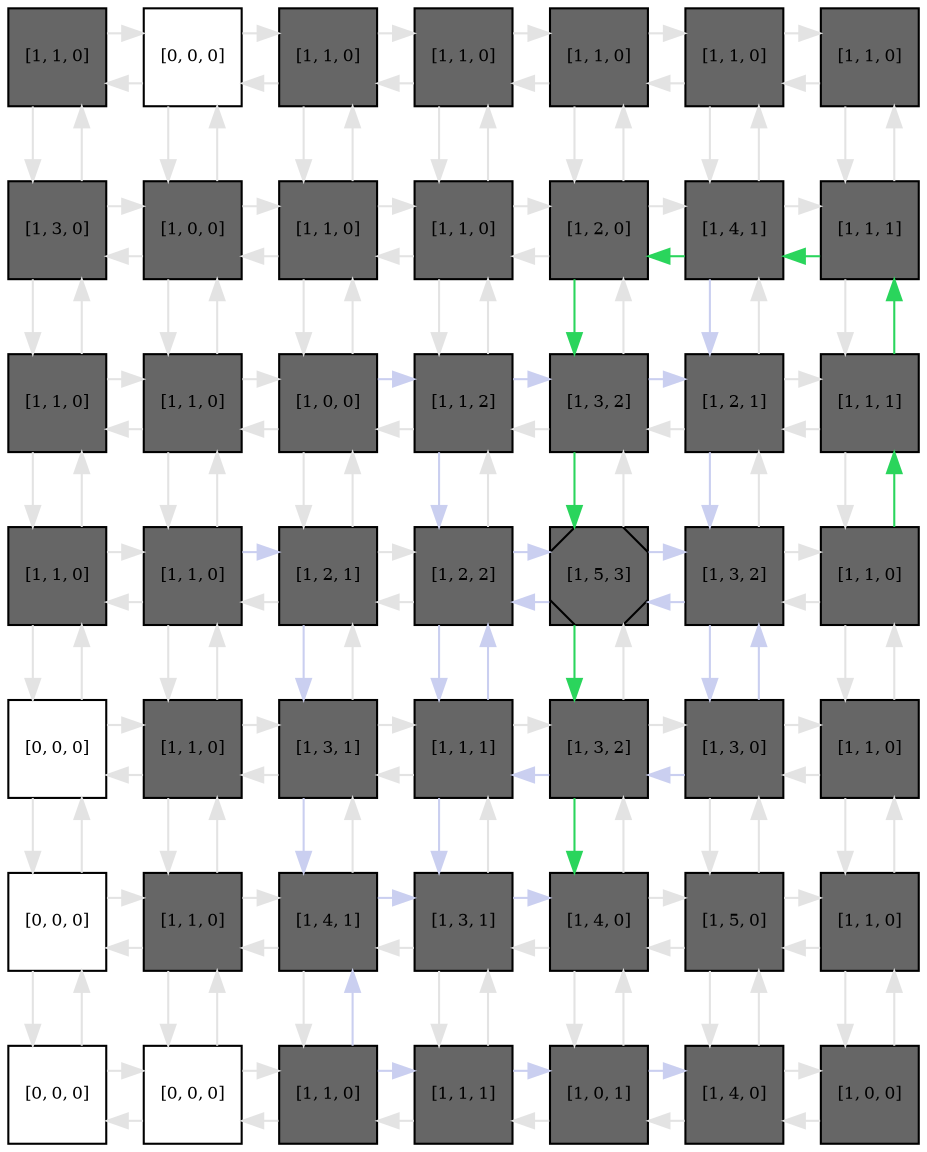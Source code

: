 digraph layout  {
rankdir=TB;
splines=ortho;
node [fixedsize=false, style=filled, width="0.6"];
edge [constraint=false];
0 [fillcolor="#666666", fontsize=8, label="[1, 1, 0]", shape=square, tooltip="name:  AGB1 ,\nin_degree: 2,\nout_degree: 2"];
1 [fillcolor="#FFFFFF", fontsize=8, label="[0, 0, 0]", shape=square, tooltip="name: None,\nin_degree: 3,\nout_degree: 3"];
2 [fillcolor="#666666", fontsize=8, label="[1, 1, 0]", shape=square, tooltip="name:  RCN1 ,\nin_degree: 3,\nout_degree: 3"];
3 [fillcolor="#666666", fontsize=8, label="[1, 1, 0]", shape=square, tooltip="name:  NIA12 ,\nin_degree: 3,\nout_degree: 3"];
4 [fillcolor="#666666", fontsize=8, label="[1, 1, 0]", shape=square, tooltip="name:  ADPRc ,\nin_degree: 3,\nout_degree: 3"];
5 [fillcolor="#666666", fontsize=8, label="[1, 1, 0]", shape=square, tooltip="name:  cADPR ,\nin_degree: 3,\nout_degree: 3"];
6 [fillcolor="#666666", fontsize=8, label="[1, 1, 0]", shape=square, tooltip="name:  cGMP ,\nin_degree: 2,\nout_degree: 2"];
7 [fillcolor="#666666", fontsize=8, label="[1, 3, 0]", shape=square, tooltip="name:  GPA1 ,\nin_degree: 3,\nout_degree: 3"];
8 [fillcolor="#666666", fontsize=8, label="[1, 0, 0]", shape=square, tooltip="name:  GCR1 ,\nin_degree: 4,\nout_degree: 4"];
9 [fillcolor="#666666", fontsize=8, label="[1, 1, 0]", shape=square, tooltip="name:  InsPK ,\nin_degree: 4,\nout_degree: 4"];
10 [fillcolor="#666666", fontsize=8, label="[1, 1, 0]", shape=square, tooltip="name:  InsP6 ,\nin_degree: 4,\nout_degree: 4"];
11 [fillcolor="#666666", fontsize=8, label="[1, 2, 0]", shape=square, tooltip="name:  NO ,\nin_degree: 4,\nout_degree: 4"];
12 [fillcolor="#666666", fontsize=8, label="[1, 4, 1]", shape=square, tooltip="name:  CIS ,\nin_degree: 4,\nout_degree: 4"];
13 [fillcolor="#666666", fontsize=8, label="[1, 1, 1]", shape=square, tooltip="name:  GC ,\nin_degree: 3,\nout_degree: 3"];
14 [fillcolor="#666666", fontsize=8, label="[1, 1, 0]", shape=square, tooltip="name:  S1P ,\nin_degree: 3,\nout_degree: 3"];
15 [fillcolor="#666666", fontsize=8, label="[1, 1, 0]", shape=square, tooltip="name:  SphK ,\nin_degree: 4,\nout_degree: 4"];
16 [fillcolor="#666666", fontsize=8, label="[1, 0, 0]", shape=square, tooltip="name:  ABA ,\nin_degree: 4,\nout_degree: 4"];
17 [fillcolor="#666666", fontsize=8, label="[1, 1, 2]", shape=square, tooltip="name:  PEPC ,\nin_degree: 4,\nout_degree: 4"];
18 [fillcolor="#666666", fontsize=8, label="[1, 3, 2]", shape=square, tooltip="name:  Malate ,\nin_degree: 4,\nout_degree: 4"];
19 [fillcolor="#666666", fontsize=8, label="[1, 2, 1]", shape=square, tooltip="name:  PLC ,\nin_degree: 4,\nout_degree: 4"];
20 [fillcolor="#666666", fontsize=8, label="[1, 1, 1]", shape=square, tooltip="name:  InsP3 ,\nin_degree: 3,\nout_degree: 3"];
21 [fillcolor="#666666", fontsize=8, label="[1, 1, 0]", shape=square, tooltip="name:  PLD ,\nin_degree: 3,\nout_degree: 3"];
22 [fillcolor="#666666", fontsize=8, label="[1, 1, 0]", shape=square, tooltip="name:  OST1 ,\nin_degree: 4,\nout_degree: 4"];
23 [fillcolor="#666666", fontsize=8, label="[1, 2, 1]", shape=square, tooltip="name:  RAC1 ,\nin_degree: 4,\nout_degree: 4"];
24 [fillcolor="#666666", fontsize=8, label="[1, 2, 2]", shape=square, tooltip="name:  Actin ,\nin_degree: 4,\nout_degree: 4"];
25 [fillcolor="#666666", fontsize=8, label="[1, 5, 3]", shape=Msquare, tooltip="name:  Closure ,\nin_degree: 4,\nout_degree: 4"];
26 [fillcolor="#666666", fontsize=8, label="[1, 3, 2]", shape=square, tooltip="name:  KAP ,\nin_degree: 4,\nout_degree: 4"];
27 [fillcolor="#666666", fontsize=8, label="[1, 1, 0]", shape=square, tooltip="name:  NOS ,\nin_degree: 3,\nout_degree: 3"];
28 [fillcolor="#FFFFFF", fontsize=8, label="[0, 0, 0]", shape=square, tooltip="name: None,\nin_degree: 3,\nout_degree: 3"];
29 [fillcolor="#666666", fontsize=8, label="[1, 1, 0]", shape=square, tooltip="name:  PA ,\nin_degree: 4,\nout_degree: 4"];
30 [fillcolor="#666666", fontsize=8, label="[1, 3, 1]", shape=square, tooltip="name:  ABI1 ,\nin_degree: 4,\nout_degree: 4"];
31 [fillcolor="#666666", fontsize=8, label="[1, 1, 1]", shape=square, tooltip="name:  pH ,\nin_degree: 4,\nout_degree: 4"];
32 [fillcolor="#666666", fontsize=8, label="[1, 3, 2]", shape=square, tooltip="name:  AnionEM ,\nin_degree: 4,\nout_degree: 4"];
33 [fillcolor="#666666", fontsize=8, label="[1, 3, 0]", shape=square, tooltip="name:  Ca2_c ,\nin_degree: 4,\nout_degree: 4"];
34 [fillcolor="#666666", fontsize=8, label="[1, 1, 0]", shape=square, tooltip="name:  Ca2_ATPase ,\nin_degree: 3,\nout_degree: 3"];
35 [fillcolor="#FFFFFF", fontsize=8, label="[0, 0, 0]", shape=square, tooltip="name: None,\nin_degree: 3,\nout_degree: 3"];
36 [fillcolor="#666666", fontsize=8, label="[1, 1, 0]", shape=square, tooltip="name:  ROP2 ,\nin_degree: 4,\nout_degree: 4"];
37 [fillcolor="#666666", fontsize=8, label="[1, 4, 1]", shape=square, tooltip="name:  Atrboh ,\nin_degree: 4,\nout_degree: 4"];
38 [fillcolor="#666666", fontsize=8, label="[1, 3, 1]", shape=square, tooltip="name:  HTPase ,\nin_degree: 4,\nout_degree: 4"];
39 [fillcolor="#666666", fontsize=8, label="[1, 4, 0]", shape=square, tooltip="name:  KOUT ,\nin_degree: 4,\nout_degree: 4"];
40 [fillcolor="#666666", fontsize=8, label="[1, 5, 0]", shape=square, tooltip="name:  Depolar ,\nin_degree: 4,\nout_degree: 4"];
41 [fillcolor="#666666", fontsize=8, label="[1, 1, 0]", shape=square, tooltip="name:  KEV ,\nin_degree: 3,\nout_degree: 3"];
42 [fillcolor="#FFFFFF", fontsize=8, label="[0, 0, 0]", shape=square, tooltip="name: None,\nin_degree: 2,\nout_degree: 2"];
43 [fillcolor="#FFFFFF", fontsize=8, label="[0, 0, 0]", shape=square, tooltip="name: None,\nin_degree: 3,\nout_degree: 3"];
44 [fillcolor="#666666", fontsize=8, label="[1, 1, 0]", shape=square, tooltip="name:  ROS ,\nin_degree: 3,\nout_degree: 3"];
45 [fillcolor="#666666", fontsize=8, label="[1, 1, 1]", shape=square, tooltip="name:  ROP10 ,\nin_degree: 3,\nout_degree: 3"];
46 [fillcolor="#666666", fontsize=8, label="[1, 0, 1]", shape=square, tooltip="name:  ERA1 ,\nin_degree: 3,\nout_degree: 3"];
47 [fillcolor="#666666", fontsize=8, label="[1, 4, 0]", shape=square, tooltip="name:  CaIM ,\nin_degree: 3,\nout_degree: 3"];
48 [fillcolor="#666666", fontsize=8, label="[1, 0, 0]", shape=square, tooltip="name:  ABH1 ,\nin_degree: 2,\nout_degree: 2"];
0 -> 1  [color=grey89, style="penwidth(0.1)", tooltip=" ", weight=1];
0 -> 7  [color=grey89, style="penwidth(0.1)", tooltip=" ", weight=1];
1 -> 0  [color=grey89, style="penwidth(0.1)", tooltip=" ", weight=1];
1 -> 2  [color=grey89, style="penwidth(0.1)", tooltip=" ", weight=1];
1 -> 8  [color=grey89, style="penwidth(0.1)", tooltip=" ", weight=1];
2 -> 1  [color=grey89, style="penwidth(0.1)", tooltip=" ", weight=1];
2 -> 3  [color=grey89, style="penwidth(0.1)", tooltip=" ", weight=1];
2 -> 9  [color=grey89, style="penwidth(0.1)", tooltip=" ", weight=1];
3 -> 2  [color=grey89, style="penwidth(0.1)", tooltip=" ", weight=1];
3 -> 4  [color=grey89, style="penwidth(0.1)", tooltip=" ", weight=1];
3 -> 10  [color=grey89, style="penwidth(0.1)", tooltip=" ", weight=1];
4 -> 3  [color=grey89, style="penwidth(0.1)", tooltip=" ", weight=1];
4 -> 5  [color=grey89, style="penwidth(0.1)", tooltip=" ", weight=1];
4 -> 11  [color=grey89, style="penwidth(0.1)", tooltip=" ", weight=1];
5 -> 4  [color=grey89, style="penwidth(0.1)", tooltip=" ", weight=1];
5 -> 6  [color=grey89, style="penwidth(0.1)", tooltip=" ", weight=1];
5 -> 12  [color=grey89, style="penwidth(0.1)", tooltip=" ", weight=1];
6 -> 5  [color=grey89, style="penwidth(0.1)", tooltip=" ", weight=1];
6 -> 13  [color=grey89, style="penwidth(0.1)", tooltip=" ", weight=1];
7 -> 0  [color=grey89, style="penwidth(0.1)", tooltip=" ", weight=1];
7 -> 8  [color=grey89, style="penwidth(0.1)", tooltip=" ", weight=1];
7 -> 14  [color=grey89, style="penwidth(0.1)", tooltip=" ", weight=1];
8 -> 1  [color=grey89, style="penwidth(0.1)", tooltip=" ", weight=1];
8 -> 7  [color=grey89, style="penwidth(0.1)", tooltip=" ", weight=1];
8 -> 9  [color=grey89, style="penwidth(0.1)", tooltip=" ", weight=1];
8 -> 15  [color=grey89, style="penwidth(0.1)", tooltip=" ", weight=1];
9 -> 2  [color=grey89, style="penwidth(0.1)", tooltip=" ", weight=1];
9 -> 8  [color=grey89, style="penwidth(0.1)", tooltip=" ", weight=1];
9 -> 10  [color=grey89, style="penwidth(0.1)", tooltip=" ", weight=1];
9 -> 16  [color=grey89, style="penwidth(0.1)", tooltip=" ", weight=1];
10 -> 3  [color=grey89, style="penwidth(0.1)", tooltip=" ", weight=1];
10 -> 9  [color=grey89, style="penwidth(0.1)", tooltip=" ", weight=1];
10 -> 11  [color=grey89, style="penwidth(0.1)", tooltip=" ", weight=1];
10 -> 17  [color=grey89, style="penwidth(0.1)", tooltip=" ", weight=1];
11 -> 4  [color=grey89, style="penwidth(0.1)", tooltip=" ", weight=1];
11 -> 10  [color=grey89, style="penwidth(0.1)", tooltip=" ", weight=1];
11 -> 12  [color=grey89, style="penwidth(0.1)", tooltip=" ", weight=1];
11 -> 18  [color="#2AD55C", style="penwidth(0.1)", tooltip="11( NO ) to 39( KOUT )", weight=1];
12 -> 5  [color=grey89, style="penwidth(0.1)", tooltip=" ", weight=1];
12 -> 11  [color="#2AD55C", style="penwidth(0.1)", tooltip="27( NOS ) to 11( NO )", weight=1];
12 -> 13  [color=grey89, style="penwidth(0.1)", tooltip=" ", weight=1];
12 -> 19  [color="#CACFF0", style="penwidth(0.1)", tooltip="12( CIS ) to 33( Ca2_c )", weight=1];
13 -> 6  [color=grey89, style="penwidth(0.1)", tooltip=" ", weight=1];
13 -> 12  [color="#2AD55C", style="penwidth(0.1)", tooltip="27( NOS ) to 11( NO )", weight=1];
13 -> 20  [color=grey89, style="penwidth(0.1)", tooltip=" ", weight=1];
14 -> 7  [color=grey89, style="penwidth(0.1)", tooltip=" ", weight=1];
14 -> 15  [color=grey89, style="penwidth(0.1)", tooltip=" ", weight=1];
14 -> 21  [color=grey89, style="penwidth(0.1)", tooltip=" ", weight=1];
15 -> 8  [color=grey89, style="penwidth(0.1)", tooltip=" ", weight=1];
15 -> 14  [color=grey89, style="penwidth(0.1)", tooltip=" ", weight=1];
15 -> 16  [color=grey89, style="penwidth(0.1)", tooltip=" ", weight=1];
15 -> 22  [color=grey89, style="penwidth(0.1)", tooltip=" ", weight=1];
16 -> 9  [color=grey89, style="penwidth(0.1)", tooltip=" ", weight=1];
16 -> 15  [color=grey89, style="penwidth(0.1)", tooltip=" ", weight=1];
16 -> 17  [color="#CACFF0", style="penwidth(0.1)", tooltip="16( ABA ) to 19( PLC )", weight=1];
16 -> 23  [color=grey89, style="penwidth(0.1)", tooltip=" ", weight=1];
17 -> 10  [color=grey89, style="penwidth(0.1)", tooltip=" ", weight=1];
17 -> 16  [color=grey89, style="penwidth(0.1)", tooltip=" ", weight=1];
17 -> 18  [color="#CACFF0", style="penwidth(0.1)", tooltip="16( ABA ) to 19( PLC )", weight=1];
17 -> 24  [color="#CACFF0", style="penwidth(0.1)", tooltip="16( ABA ) to 31( pH )", weight=1];
18 -> 11  [color=grey89, style="penwidth(0.1)", tooltip=" ", weight=1];
18 -> 17  [color=grey89, style="penwidth(0.1)", tooltip=" ", weight=1];
18 -> 19  [color="#CACFF0", style="penwidth(0.1)", tooltip="16( ABA ) to 19( PLC )", weight=1];
18 -> 25  [color="#2AD55C", style="penwidth(0.1)", tooltip="11( NO ) to 39( KOUT )", weight=1];
19 -> 12  [color=grey89, style="penwidth(0.1)", tooltip=" ", weight=1];
19 -> 18  [color=grey89, style="penwidth(0.1)", tooltip=" ", weight=1];
19 -> 20  [color=grey89, style="penwidth(0.1)", tooltip=" ", weight=1];
19 -> 26  [color="#CACFF0", style="penwidth(0.1)", tooltip="12( CIS ) to 33( Ca2_c )", weight=1];
20 -> 13  [color="#2AD55C", style="penwidth(0.1)", tooltip="27( NOS ) to 11( NO )", weight=1];
20 -> 19  [color=grey89, style="penwidth(0.1)", tooltip=" ", weight=1];
20 -> 27  [color=grey89, style="penwidth(0.1)", tooltip=" ", weight=1];
21 -> 14  [color=grey89, style="penwidth(0.1)", tooltip=" ", weight=1];
21 -> 22  [color=grey89, style="penwidth(0.1)", tooltip=" ", weight=1];
21 -> 28  [color=grey89, style="penwidth(0.1)", tooltip=" ", weight=1];
22 -> 15  [color=grey89, style="penwidth(0.1)", tooltip=" ", weight=1];
22 -> 21  [color=grey89, style="penwidth(0.1)", tooltip=" ", weight=1];
22 -> 23  [color="#CACFF0", style="penwidth(0.1)", tooltip="22( OST1 ) to 37( Atrboh )", weight=1];
22 -> 29  [color=grey89, style="penwidth(0.1)", tooltip=" ", weight=1];
23 -> 16  [color=grey89, style="penwidth(0.1)", tooltip=" ", weight=1];
23 -> 22  [color=grey89, style="penwidth(0.1)", tooltip=" ", weight=1];
23 -> 24  [color=grey89, style="penwidth(0.1)", tooltip=" ", weight=1];
23 -> 30  [color="#CACFF0", style="penwidth(0.1)", tooltip="22( OST1 ) to 37( Atrboh )", weight=1];
24 -> 17  [color=grey89, style="penwidth(0.1)", tooltip=" ", weight=1];
24 -> 23  [color=grey89, style="penwidth(0.1)", tooltip=" ", weight=1];
24 -> 25  [color="#CACFF0", style="penwidth(0.1)", tooltip="31( pH ) to 26( KAP )", weight=1];
24 -> 31  [color="#CACFF0", style="penwidth(0.1)", tooltip="16( ABA ) to 31( pH )", weight=1];
25 -> 18  [color=grey89, style="penwidth(0.1)", tooltip=" ", weight=1];
25 -> 24  [color="#CACFF0", style="penwidth(0.1)", tooltip="33( Ca2_c ) to 24( Actin )", weight=1];
25 -> 26  [color="#CACFF0", style="penwidth(0.1)", tooltip="31( pH ) to 26( KAP )", weight=1];
25 -> 32  [color="#2AD55C", style="penwidth(0.1)", tooltip="11( NO ) to 39( KOUT )", weight=1];
26 -> 19  [color=grey89, style="penwidth(0.1)", tooltip=" ", weight=1];
26 -> 25  [color="#CACFF0", style="penwidth(0.1)", tooltip="33( Ca2_c ) to 24( Actin )", weight=1];
26 -> 27  [color=grey89, style="penwidth(0.1)", tooltip=" ", weight=1];
26 -> 33  [color="#CACFF0", style="penwidth(0.1)", tooltip="12( CIS ) to 33( Ca2_c )", weight=1];
27 -> 20  [color="#2AD55C", style="penwidth(0.1)", tooltip="27( NOS ) to 11( NO )", weight=1];
27 -> 26  [color=grey89, style="penwidth(0.1)", tooltip=" ", weight=1];
27 -> 34  [color=grey89, style="penwidth(0.1)", tooltip=" ", weight=1];
28 -> 21  [color=grey89, style="penwidth(0.1)", tooltip=" ", weight=1];
28 -> 29  [color=grey89, style="penwidth(0.1)", tooltip=" ", weight=1];
28 -> 35  [color=grey89, style="penwidth(0.1)", tooltip=" ", weight=1];
29 -> 22  [color=grey89, style="penwidth(0.1)", tooltip=" ", weight=1];
29 -> 28  [color=grey89, style="penwidth(0.1)", tooltip=" ", weight=1];
29 -> 30  [color=grey89, style="penwidth(0.1)", tooltip=" ", weight=1];
29 -> 36  [color=grey89, style="penwidth(0.1)", tooltip=" ", weight=1];
30 -> 23  [color=grey89, style="penwidth(0.1)", tooltip=" ", weight=1];
30 -> 29  [color=grey89, style="penwidth(0.1)", tooltip=" ", weight=1];
30 -> 31  [color=grey89, style="penwidth(0.1)", tooltip=" ", weight=1];
30 -> 37  [color="#CACFF0", style="penwidth(0.1)", tooltip="22( OST1 ) to 37( Atrboh )", weight=1];
31 -> 24  [color="#CACFF0", style="penwidth(0.1)", tooltip="31( pH ) to 26( KAP )", weight=1];
31 -> 30  [color=grey89, style="penwidth(0.1)", tooltip=" ", weight=1];
31 -> 32  [color=grey89, style="penwidth(0.1)", tooltip=" ", weight=1];
31 -> 38  [color="#CACFF0", style="penwidth(0.1)", tooltip="33( Ca2_c ) to 38( HTPase )", weight=1];
32 -> 25  [color=grey89, style="penwidth(0.1)", tooltip=" ", weight=1];
32 -> 31  [color="#CACFF0", style="penwidth(0.1)", tooltip="33( Ca2_c ) to 38( HTPase )", weight=1];
32 -> 33  [color=grey89, style="penwidth(0.1)", tooltip=" ", weight=1];
32 -> 39  [color="#2AD55C", style="penwidth(0.1)", tooltip="11( NO ) to 39( KOUT )", weight=1];
33 -> 26  [color="#CACFF0", style="penwidth(0.1)", tooltip="33( Ca2_c ) to 24( Actin )", weight=1];
33 -> 32  [color="#CACFF0", style="penwidth(0.1)", tooltip="33( Ca2_c ) to 38( HTPase )", weight=1];
33 -> 34  [color=grey89, style="penwidth(0.1)", tooltip=" ", weight=1];
33 -> 40  [color=grey89, style="penwidth(0.1)", tooltip=" ", weight=1];
34 -> 27  [color=grey89, style="penwidth(0.1)", tooltip=" ", weight=1];
34 -> 33  [color=grey89, style="penwidth(0.1)", tooltip=" ", weight=1];
34 -> 41  [color=grey89, style="penwidth(0.1)", tooltip=" ", weight=1];
35 -> 28  [color=grey89, style="penwidth(0.1)", tooltip=" ", weight=1];
35 -> 36  [color=grey89, style="penwidth(0.1)", tooltip=" ", weight=1];
35 -> 42  [color=grey89, style="penwidth(0.1)", tooltip=" ", weight=1];
36 -> 29  [color=grey89, style="penwidth(0.1)", tooltip=" ", weight=1];
36 -> 35  [color=grey89, style="penwidth(0.1)", tooltip=" ", weight=1];
36 -> 37  [color=grey89, style="penwidth(0.1)", tooltip=" ", weight=1];
36 -> 43  [color=grey89, style="penwidth(0.1)", tooltip=" ", weight=1];
37 -> 30  [color=grey89, style="penwidth(0.1)", tooltip=" ", weight=1];
37 -> 36  [color=grey89, style="penwidth(0.1)", tooltip=" ", weight=1];
37 -> 38  [color="#CACFF0", style="penwidth(0.1)", tooltip="44( ROS ) to 39( KOUT )", weight=1];
37 -> 44  [color=grey89, style="penwidth(0.1)", tooltip=" ", weight=1];
38 -> 31  [color=grey89, style="penwidth(0.1)", tooltip=" ", weight=1];
38 -> 37  [color=grey89, style="penwidth(0.1)", tooltip=" ", weight=1];
38 -> 39  [color="#CACFF0", style="penwidth(0.1)", tooltip="44( ROS ) to 39( KOUT )", weight=1];
38 -> 45  [color=grey89, style="penwidth(0.1)", tooltip=" ", weight=1];
39 -> 32  [color=grey89, style="penwidth(0.1)", tooltip=" ", weight=1];
39 -> 38  [color=grey89, style="penwidth(0.1)", tooltip=" ", weight=1];
39 -> 40  [color=grey89, style="penwidth(0.1)", tooltip=" ", weight=1];
39 -> 46  [color=grey89, style="penwidth(0.1)", tooltip=" ", weight=1];
40 -> 33  [color=grey89, style="penwidth(0.1)", tooltip=" ", weight=1];
40 -> 39  [color=grey89, style="penwidth(0.1)", tooltip=" ", weight=1];
40 -> 41  [color=grey89, style="penwidth(0.1)", tooltip=" ", weight=1];
40 -> 47  [color=grey89, style="penwidth(0.1)", tooltip=" ", weight=1];
41 -> 34  [color=grey89, style="penwidth(0.1)", tooltip=" ", weight=1];
41 -> 40  [color=grey89, style="penwidth(0.1)", tooltip=" ", weight=1];
41 -> 48  [color=grey89, style="penwidth(0.1)", tooltip=" ", weight=1];
42 -> 35  [color=grey89, style="penwidth(0.1)", tooltip=" ", weight=1];
42 -> 43  [color=grey89, style="penwidth(0.1)", tooltip=" ", weight=1];
43 -> 36  [color=grey89, style="penwidth(0.1)", tooltip=" ", weight=1];
43 -> 42  [color=grey89, style="penwidth(0.1)", tooltip=" ", weight=1];
43 -> 44  [color=grey89, style="penwidth(0.1)", tooltip=" ", weight=1];
44 -> 37  [color="#CACFF0", style="penwidth(0.1)", tooltip="44( ROS ) to 39( KOUT )", weight=1];
44 -> 43  [color=grey89, style="penwidth(0.1)", tooltip=" ", weight=1];
44 -> 45  [color="#CACFF0", style="penwidth(0.1)", tooltip="44( ROS ) to 47( CaIM )", weight=1];
45 -> 38  [color=grey89, style="penwidth(0.1)", tooltip=" ", weight=1];
45 -> 44  [color=grey89, style="penwidth(0.1)", tooltip=" ", weight=1];
45 -> 46  [color="#CACFF0", style="penwidth(0.1)", tooltip="44( ROS ) to 47( CaIM )", weight=1];
46 -> 39  [color=grey89, style="penwidth(0.1)", tooltip=" ", weight=1];
46 -> 45  [color=grey89, style="penwidth(0.1)", tooltip=" ", weight=1];
46 -> 47  [color="#CACFF0", style="penwidth(0.1)", tooltip="44( ROS ) to 47( CaIM )", weight=1];
47 -> 40  [color=grey89, style="penwidth(0.1)", tooltip=" ", weight=1];
47 -> 46  [color=grey89, style="penwidth(0.1)", tooltip=" ", weight=1];
47 -> 48  [color=grey89, style="penwidth(0.1)", tooltip=" ", weight=1];
48 -> 41  [color=grey89, style="penwidth(0.1)", tooltip=" ", weight=1];
48 -> 47  [color=grey89, style="penwidth(0.1)", tooltip=" ", weight=1];
edge [constraint=true, style=invis];

0 -> 7 -> 14 -> 21 -> 28 -> 35 -> 42;
1 -> 8 -> 15 -> 22 -> 29 -> 36 -> 43;
2 -> 9 -> 16 -> 23 -> 30 -> 37 -> 44;
3 -> 10 -> 17 -> 24 -> 31 -> 38 -> 45;
4 -> 11 -> 18 -> 25 -> 32 -> 39 -> 46;
5 -> 12 -> 19 -> 26 -> 33 -> 40 -> 47;
6 -> 13 -> 20 -> 27 -> 34 -> 41 -> 48;
rank = same {0 -> 1 -> 2 -> 3 -> 4 -> 5 -> 6};
rank = same {7 -> 8 -> 9 -> 10 -> 11 -> 12 -> 13};
rank = same {14 -> 15 -> 16 -> 17 -> 18 -> 19 -> 20};
rank = same {21 -> 22 -> 23 -> 24 -> 25 -> 26 -> 27};
rank = same {28 -> 29 -> 30 -> 31 -> 32 -> 33 -> 34};
rank = same {35 -> 36 -> 37 -> 38 -> 39 -> 40 -> 41};
rank = same {42 -> 43 -> 44 -> 45 -> 46 -> 47 -> 48};
}